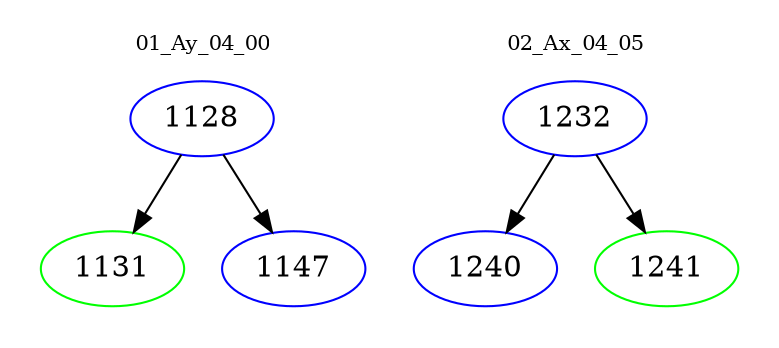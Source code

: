 digraph{
subgraph cluster_0 {
color = white
label = "01_Ay_04_00";
fontsize=10;
T0_1128 [label="1128", color="blue"]
T0_1128 -> T0_1131 [color="black"]
T0_1131 [label="1131", color="green"]
T0_1128 -> T0_1147 [color="black"]
T0_1147 [label="1147", color="blue"]
}
subgraph cluster_1 {
color = white
label = "02_Ax_04_05";
fontsize=10;
T1_1232 [label="1232", color="blue"]
T1_1232 -> T1_1240 [color="black"]
T1_1240 [label="1240", color="blue"]
T1_1232 -> T1_1241 [color="black"]
T1_1241 [label="1241", color="green"]
}
}
